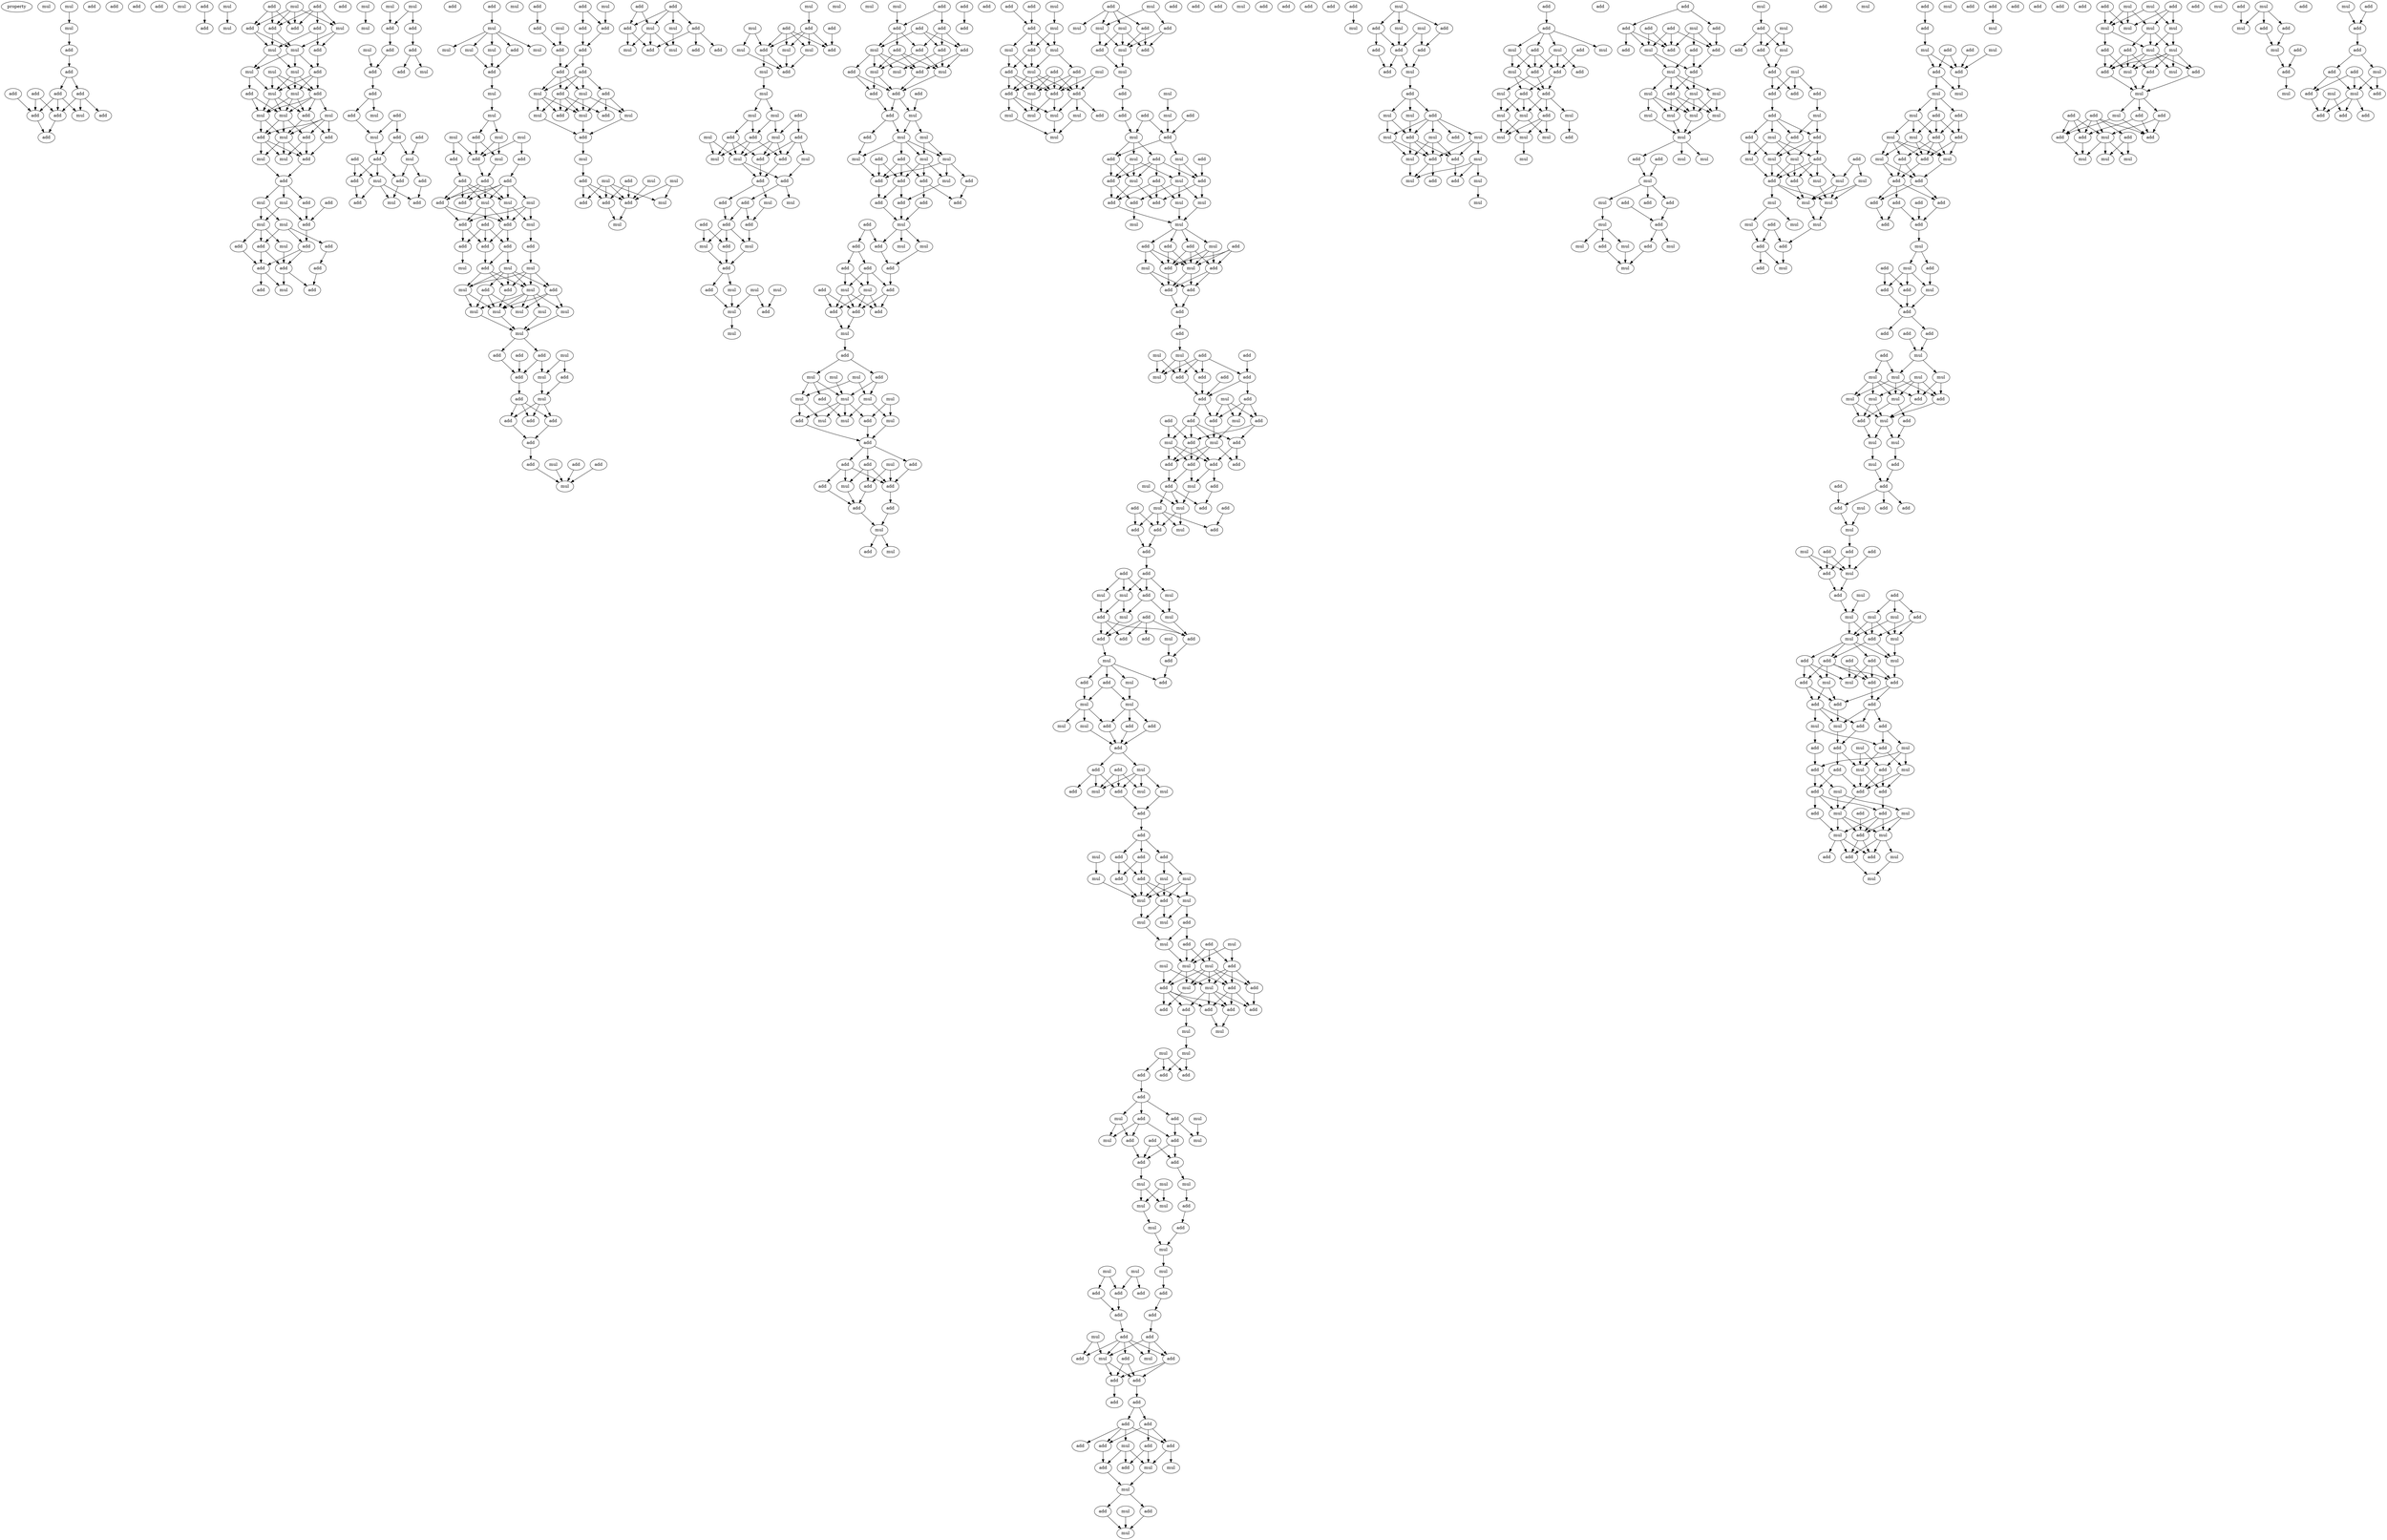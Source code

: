 digraph {
    node [fontcolor=black]
    property [mul=2,lf=1.6]
    0 [ label = mul ];
    1 [ label = mul ];
    2 [ label = add ];
    3 [ label = add ];
    4 [ label = mul ];
    5 [ label = add ];
    6 [ label = add ];
    7 [ label = add ];
    8 [ label = mul ];
    9 [ label = add ];
    10 [ label = add ];
    11 [ label = add ];
    12 [ label = add ];
    13 [ label = add ];
    14 [ label = add ];
    15 [ label = add ];
    16 [ label = mul ];
    17 [ label = add ];
    18 [ label = add ];
    19 [ label = add ];
    20 [ label = add ];
    21 [ label = mul ];
    22 [ label = mul ];
    23 [ label = add ];
    24 [ label = mul ];
    25 [ label = add ];
    26 [ label = add ];
    27 [ label = add ];
    28 [ label = mul ];
    29 [ label = add ];
    30 [ label = add ];
    31 [ label = mul ];
    32 [ label = add ];
    33 [ label = mul ];
    34 [ label = mul ];
    35 [ label = add ];
    36 [ label = mul ];
    37 [ label = mul ];
    38 [ label = add ];
    39 [ label = add ];
    40 [ label = mul ];
    41 [ label = mul ];
    42 [ label = add ];
    43 [ label = mul ];
    44 [ label = mul ];
    45 [ label = mul ];
    46 [ label = add ];
    47 [ label = mul ];
    48 [ label = add ];
    49 [ label = add ];
    50 [ label = add ];
    51 [ label = mul ];
    52 [ label = add ];
    53 [ label = mul ];
    54 [ label = add ];
    55 [ label = mul ];
    56 [ label = add ];
    57 [ label = mul ];
    58 [ label = add ];
    59 [ label = mul ];
    60 [ label = mul ];
    61 [ label = add ];
    62 [ label = add ];
    63 [ label = add ];
    64 [ label = add ];
    65 [ label = mul ];
    66 [ label = add ];
    67 [ label = add ];
    68 [ label = add ];
    69 [ label = add ];
    70 [ label = add ];
    71 [ label = add ];
    72 [ label = mul ];
    73 [ label = mul ];
    74 [ label = mul ];
    75 [ label = mul ];
    76 [ label = mul ];
    77 [ label = add ];
    78 [ label = add ];
    79 [ label = add ];
    80 [ label = add ];
    81 [ label = mul ];
    82 [ label = add ];
    83 [ label = mul ];
    84 [ label = add ];
    85 [ label = add ];
    86 [ label = add ];
    87 [ label = add ];
    88 [ label = mul ];
    89 [ label = add ];
    90 [ label = mul ];
    91 [ label = add ];
    92 [ label = add ];
    93 [ label = mul ];
    94 [ label = add ];
    95 [ label = add ];
    96 [ label = add ];
    97 [ label = add ];
    98 [ label = mul ];
    99 [ label = add ];
    100 [ label = add ];
    101 [ label = add ];
    102 [ label = add ];
    103 [ label = mul ];
    104 [ label = mul ];
    105 [ label = mul ];
    106 [ label = mul ];
    107 [ label = add ];
    108 [ label = mul ];
    109 [ label = mul ];
    110 [ label = add ];
    111 [ label = mul ];
    112 [ label = mul ];
    113 [ label = mul ];
    114 [ label = mul ];
    115 [ label = add ];
    116 [ label = mul ];
    117 [ label = mul ];
    118 [ label = add ];
    119 [ label = add ];
    120 [ label = add ];
    121 [ label = add ];
    122 [ label = add ];
    123 [ label = add ];
    124 [ label = add ];
    125 [ label = mul ];
    126 [ label = mul ];
    127 [ label = mul ];
    128 [ label = add ];
    129 [ label = mul ];
    130 [ label = add ];
    131 [ label = add ];
    132 [ label = add ];
    133 [ label = add ];
    134 [ label = add ];
    135 [ label = add ];
    136 [ label = add ];
    137 [ label = mul ];
    138 [ label = add ];
    139 [ label = mul ];
    140 [ label = mul ];
    141 [ label = mul ];
    142 [ label = add ];
    143 [ label = add ];
    144 [ label = add ];
    145 [ label = mul ];
    146 [ label = mul ];
    147 [ label = mul ];
    148 [ label = mul ];
    149 [ label = mul ];
    150 [ label = mul ];
    151 [ label = mul ];
    152 [ label = add ];
    153 [ label = add ];
    154 [ label = add ];
    155 [ label = mul ];
    156 [ label = mul ];
    157 [ label = add ];
    158 [ label = add ];
    159 [ label = add ];
    160 [ label = mul ];
    161 [ label = add ];
    162 [ label = add ];
    163 [ label = add ];
    164 [ label = add ];
    165 [ label = mul ];
    166 [ label = add ];
    167 [ label = add ];
    168 [ label = add ];
    169 [ label = mul ];
    170 [ label = mul ];
    171 [ label = add ];
    172 [ label = add ];
    173 [ label = mul ];
    174 [ label = add ];
    175 [ label = add ];
    176 [ label = add ];
    177 [ label = mul ];
    178 [ label = add ];
    179 [ label = add ];
    180 [ label = add ];
    181 [ label = add ];
    182 [ label = add ];
    183 [ label = mul ];
    184 [ label = add ];
    185 [ label = mul ];
    186 [ label = add ];
    187 [ label = mul ];
    188 [ label = mul ];
    189 [ label = mul ];
    190 [ label = add ];
    191 [ label = add ];
    192 [ label = mul ];
    193 [ label = add ];
    194 [ label = add ];
    195 [ label = mul ];
    196 [ label = mul ];
    197 [ label = mul ];
    198 [ label = add ];
    199 [ label = add ];
    200 [ label = add ];
    201 [ label = mul ];
    202 [ label = mul ];
    203 [ label = add ];
    204 [ label = add ];
    205 [ label = mul ];
    206 [ label = add ];
    207 [ label = mul ];
    208 [ label = add ];
    209 [ label = mul ];
    210 [ label = add ];
    211 [ label = add ];
    212 [ label = mul ];
    213 [ label = add ];
    214 [ label = mul ];
    215 [ label = add ];
    216 [ label = add ];
    217 [ label = mul ];
    218 [ label = add ];
    219 [ label = mul ];
    220 [ label = add ];
    221 [ label = add ];
    222 [ label = mul ];
    223 [ label = mul ];
    224 [ label = mul ];
    225 [ label = add ];
    226 [ label = mul ];
    227 [ label = mul ];
    228 [ label = mul ];
    229 [ label = mul ];
    230 [ label = add ];
    231 [ label = mul ];
    232 [ label = add ];
    233 [ label = add ];
    234 [ label = add ];
    235 [ label = mul ];
    236 [ label = add ];
    237 [ label = mul ];
    238 [ label = mul ];
    239 [ label = add ];
    240 [ label = mul ];
    241 [ label = add ];
    242 [ label = add ];
    243 [ label = mul ];
    244 [ label = add ];
    245 [ label = add ];
    246 [ label = mul ];
    247 [ label = add ];
    248 [ label = add ];
    249 [ label = add ];
    250 [ label = mul ];
    251 [ label = add ];
    252 [ label = mul ];
    253 [ label = add ];
    254 [ label = add ];
    255 [ label = mul ];
    256 [ label = mul ];
    257 [ label = mul ];
    258 [ label = mul ];
    259 [ label = add ];
    260 [ label = mul ];
    261 [ label = mul ];
    262 [ label = mul ];
    263 [ label = add ];
    264 [ label = add ];
    265 [ label = add ];
    266 [ label = add ];
    267 [ label = add ];
    268 [ label = add ];
    269 [ label = add ];
    270 [ label = add ];
    271 [ label = mul ];
    272 [ label = add ];
    273 [ label = mul ];
    274 [ label = mul ];
    275 [ label = mul ];
    276 [ label = add ];
    277 [ label = add ];
    278 [ label = add ];
    279 [ label = add ];
    280 [ label = add ];
    281 [ label = mul ];
    282 [ label = add ];
    283 [ label = mul ];
    284 [ label = mul ];
    285 [ label = mul ];
    286 [ label = add ];
    287 [ label = mul ];
    288 [ label = mul ];
    289 [ label = add ];
    290 [ label = mul ];
    291 [ label = add ];
    292 [ label = add ];
    293 [ label = add ];
    294 [ label = add ];
    295 [ label = add ];
    296 [ label = add ];
    297 [ label = add ];
    298 [ label = add ];
    299 [ label = mul ];
    300 [ label = add ];
    301 [ label = mul ];
    302 [ label = mul ];
    303 [ label = add ];
    304 [ label = add ];
    305 [ label = add ];
    306 [ label = add ];
    307 [ label = add ];
    308 [ label = mul ];
    309 [ label = mul ];
    310 [ label = add ];
    311 [ label = add ];
    312 [ label = add ];
    313 [ label = add ];
    314 [ label = add ];
    315 [ label = mul ];
    316 [ label = add ];
    317 [ label = mul ];
    318 [ label = add ];
    319 [ label = mul ];
    320 [ label = mul ];
    321 [ label = mul ];
    322 [ label = mul ];
    323 [ label = mul ];
    324 [ label = add ];
    325 [ label = mul ];
    326 [ label = add ];
    327 [ label = mul ];
    328 [ label = mul ];
    329 [ label = add ];
    330 [ label = mul ];
    331 [ label = add ];
    332 [ label = add ];
    333 [ label = add ];
    334 [ label = mul ];
    335 [ label = add ];
    336 [ label = add ];
    337 [ label = add ];
    338 [ label = add ];
    339 [ label = mul ];
    340 [ label = add ];
    341 [ label = add ];
    342 [ label = mul ];
    343 [ label = add ];
    344 [ label = add ];
    345 [ label = mul ];
    346 [ label = add ];
    347 [ label = add ];
    348 [ label = add ];
    349 [ label = add ];
    350 [ label = mul ];
    351 [ label = mul ];
    352 [ label = add ];
    353 [ label = mul ];
    354 [ label = add ];
    355 [ label = mul ];
    356 [ label = add ];
    357 [ label = add ];
    358 [ label = mul ];
    359 [ label = mul ];
    360 [ label = add ];
    361 [ label = add ];
    362 [ label = add ];
    363 [ label = add ];
    364 [ label = mul ];
    365 [ label = mul ];
    366 [ label = add ];
    367 [ label = mul ];
    368 [ label = mul ];
    369 [ label = mul ];
    370 [ label = mul ];
    371 [ label = mul ];
    372 [ label = add ];
    373 [ label = add ];
    374 [ label = mul ];
    375 [ label = mul ];
    376 [ label = add ];
    377 [ label = mul ];
    378 [ label = mul ];
    379 [ label = add ];
    380 [ label = add ];
    381 [ label = mul ];
    382 [ label = mul ];
    383 [ label = add ];
    384 [ label = mul ];
    385 [ label = add ];
    386 [ label = add ];
    387 [ label = add ];
    388 [ label = add ];
    389 [ label = mul ];
    390 [ label = mul ];
    391 [ label = add ];
    392 [ label = add ];
    393 [ label = mul ];
    394 [ label = add ];
    395 [ label = mul ];
    396 [ label = mul ];
    397 [ label = add ];
    398 [ label = add ];
    399 [ label = add ];
    400 [ label = mul ];
    401 [ label = add ];
    402 [ label = mul ];
    403 [ label = add ];
    404 [ label = add ];
    405 [ label = mul ];
    406 [ label = mul ];
    407 [ label = mul ];
    408 [ label = add ];
    409 [ label = add ];
    410 [ label = add ];
    411 [ label = add ];
    412 [ label = mul ];
    413 [ label = add ];
    414 [ label = mul ];
    415 [ label = add ];
    416 [ label = add ];
    417 [ label = add ];
    418 [ label = add ];
    419 [ label = add ];
    420 [ label = add ];
    421 [ label = mul ];
    422 [ label = mul ];
    423 [ label = add ];
    424 [ label = add ];
    425 [ label = add ];
    426 [ label = mul ];
    427 [ label = add ];
    428 [ label = add ];
    429 [ label = add ];
    430 [ label = add ];
    431 [ label = add ];
    432 [ label = mul ];
    433 [ label = add ];
    434 [ label = add ];
    435 [ label = add ];
    436 [ label = add ];
    437 [ label = mul ];
    438 [ label = add ];
    439 [ label = mul ];
    440 [ label = add ];
    441 [ label = add ];
    442 [ label = add ];
    443 [ label = mul ];
    444 [ label = add ];
    445 [ label = add ];
    446 [ label = add ];
    447 [ label = add ];
    448 [ label = mul ];
    449 [ label = add ];
    450 [ label = add ];
    451 [ label = mul ];
    452 [ label = add ];
    453 [ label = mul ];
    454 [ label = add ];
    455 [ label = mul ];
    456 [ label = add ];
    457 [ label = add ];
    458 [ label = add ];
    459 [ label = add ];
    460 [ label = mul ];
    461 [ label = add ];
    462 [ label = add ];
    463 [ label = add ];
    464 [ label = add ];
    465 [ label = mul ];
    466 [ label = mul ];
    467 [ label = mul ];
    468 [ label = mul ];
    469 [ label = add ];
    470 [ label = add ];
    471 [ label = mul ];
    472 [ label = mul ];
    473 [ label = add ];
    474 [ label = add ];
    475 [ label = mul ];
    476 [ label = add ];
    477 [ label = add ];
    478 [ label = mul ];
    479 [ label = add ];
    480 [ label = add ];
    481 [ label = add ];
    482 [ label = mul ];
    483 [ label = add ];
    484 [ label = mul ];
    485 [ label = mul ];
    486 [ label = mul ];
    487 [ label = add ];
    488 [ label = add ];
    489 [ label = add ];
    490 [ label = mul ];
    491 [ label = add ];
    492 [ label = mul ];
    493 [ label = add ];
    494 [ label = add ];
    495 [ label = add ];
    496 [ label = mul ];
    497 [ label = add ];
    498 [ label = mul ];
    499 [ label = mul ];
    500 [ label = add ];
    501 [ label = add ];
    502 [ label = add ];
    503 [ label = mul ];
    504 [ label = add ];
    505 [ label = add ];
    506 [ label = add ];
    507 [ label = mul ];
    508 [ label = mul ];
    509 [ label = add ];
    510 [ label = mul ];
    511 [ label = mul ];
    512 [ label = mul ];
    513 [ label = add ];
    514 [ label = mul ];
    515 [ label = mul ];
    516 [ label = add ];
    517 [ label = mul ];
    518 [ label = add ];
    519 [ label = mul ];
    520 [ label = add ];
    521 [ label = mul ];
    522 [ label = add ];
    523 [ label = mul ];
    524 [ label = mul ];
    525 [ label = mul ];
    526 [ label = mul ];
    527 [ label = add ];
    528 [ label = add ];
    529 [ label = add ];
    530 [ label = add ];
    531 [ label = add ];
    532 [ label = add ];
    533 [ label = add ];
    534 [ label = add ];
    535 [ label = mul ];
    536 [ label = mul ];
    537 [ label = mul ];
    538 [ label = mul ];
    539 [ label = add ];
    540 [ label = add ];
    541 [ label = add ];
    542 [ label = add ];
    543 [ label = add ];
    544 [ label = mul ];
    545 [ label = add ];
    546 [ label = mul ];
    547 [ label = add ];
    548 [ label = add ];
    549 [ label = mul ];
    550 [ label = mul ];
    551 [ label = add ];
    552 [ label = add ];
    553 [ label = add ];
    554 [ label = mul ];
    555 [ label = mul ];
    556 [ label = mul ];
    557 [ label = mul ];
    558 [ label = mul ];
    559 [ label = add ];
    560 [ label = mul ];
    561 [ label = add ];
    562 [ label = mul ];
    563 [ label = mul ];
    564 [ label = mul ];
    565 [ label = mul ];
    566 [ label = add ];
    567 [ label = add ];
    568 [ label = add ];
    569 [ label = add ];
    570 [ label = add ];
    571 [ label = add ];
    572 [ label = add ];
    573 [ label = add ];
    574 [ label = mul ];
    575 [ label = add ];
    576 [ label = add ];
    577 [ label = add ];
    578 [ label = mul ];
    579 [ label = mul ];
    580 [ label = add ];
    581 [ label = add ];
    582 [ label = add ];
    583 [ label = add ];
    584 [ label = add ];
    585 [ label = add ];
    586 [ label = add ];
    587 [ label = add ];
    588 [ label = add ];
    589 [ label = mul ];
    590 [ label = add ];
    591 [ label = add ];
    592 [ label = add ];
    593 [ label = mul ];
    594 [ label = mul ];
    595 [ label = mul ];
    596 [ label = add ];
    597 [ label = add ];
    598 [ label = mul ];
    599 [ label = add ];
    600 [ label = add ];
    601 [ label = mul ];
    602 [ label = add ];
    603 [ label = add ];
    604 [ label = add ];
    605 [ label = mul ];
    606 [ label = mul ];
    607 [ label = mul ];
    608 [ label = add ];
    609 [ label = add ];
    610 [ label = mul ];
    611 [ label = add ];
    612 [ label = add ];
    613 [ label = add ];
    614 [ label = mul ];
    615 [ label = add ];
    616 [ label = add ];
    617 [ label = mul ];
    618 [ label = add ];
    619 [ label = mul ];
    620 [ label = mul ];
    621 [ label = add ];
    622 [ label = add ];
    623 [ label = mul ];
    624 [ label = mul ];
    625 [ label = mul ];
    626 [ label = add ];
    627 [ label = mul ];
    628 [ label = add ];
    629 [ label = add ];
    630 [ label = mul ];
    631 [ label = add ];
    632 [ label = mul ];
    633 [ label = add ];
    634 [ label = mul ];
    635 [ label = add ];
    636 [ label = add ];
    637 [ label = add ];
    638 [ label = mul ];
    639 [ label = mul ];
    640 [ label = mul ];
    641 [ label = mul ];
    642 [ label = add ];
    643 [ label = add ];
    644 [ label = add ];
    645 [ label = add ];
    646 [ label = add ];
    647 [ label = mul ];
    648 [ label = add ];
    649 [ label = add ];
    650 [ label = mul ];
    651 [ label = mul ];
    652 [ label = mul ];
    653 [ label = mul ];
    654 [ label = add ];
    655 [ label = mul ];
    656 [ label = mul ];
    657 [ label = mul ];
    658 [ label = add ];
    659 [ label = add ];
    660 [ label = mul ];
    661 [ label = add ];
    662 [ label = add ];
    663 [ label = add ];
    664 [ label = mul ];
    665 [ label = add ];
    666 [ label = add ];
    667 [ label = add ];
    668 [ label = add ];
    669 [ label = add ];
    670 [ label = mul ];
    671 [ label = mul ];
    672 [ label = add ];
    673 [ label = mul ];
    674 [ label = mul ];
    675 [ label = mul ];
    676 [ label = mul ];
    677 [ label = mul ];
    678 [ label = mul ];
    679 [ label = mul ];
    680 [ label = add ];
    681 [ label = mul ];
    682 [ label = add ];
    683 [ label = mul ];
    684 [ label = mul ];
    685 [ label = add ];
    686 [ label = add ];
    687 [ label = mul ];
    688 [ label = add ];
    689 [ label = add ];
    690 [ label = mul ];
    691 [ label = mul ];
    692 [ label = mul ];
    693 [ label = mul ];
    694 [ label = add ];
    695 [ label = add ];
    696 [ label = mul ];
    697 [ label = mul ];
    698 [ label = add ];
    699 [ label = mul ];
    700 [ label = add ];
    701 [ label = mul ];
    702 [ label = add ];
    703 [ label = mul ];
    704 [ label = add ];
    705 [ label = add ];
    706 [ label = mul ];
    707 [ label = add ];
    708 [ label = add ];
    709 [ label = add ];
    710 [ label = add ];
    711 [ label = mul ];
    712 [ label = add ];
    713 [ label = mul ];
    714 [ label = add ];
    715 [ label = add ];
    716 [ label = add ];
    717 [ label = mul ];
    718 [ label = mul ];
    719 [ label = mul ];
    720 [ label = add ];
    721 [ label = mul ];
    722 [ label = mul ];
    723 [ label = mul ];
    724 [ label = add ];
    725 [ label = add ];
    726 [ label = mul ];
    727 [ label = mul ];
    728 [ label = mul ];
    729 [ label = add ];
    730 [ label = mul ];
    731 [ label = mul ];
    732 [ label = mul ];
    733 [ label = add ];
    734 [ label = add ];
    735 [ label = mul ];
    736 [ label = add ];
    737 [ label = add ];
    738 [ label = add ];
    739 [ label = add ];
    740 [ label = add ];
    741 [ label = mul ];
    742 [ label = mul ];
    743 [ label = mul ];
    744 [ label = add ];
    745 [ label = add ];
    746 [ label = mul ];
    747 [ label = mul ];
    748 [ label = mul ];
    749 [ label = add ];
    750 [ label = add ];
    751 [ label = add ];
    752 [ label = mul ];
    753 [ label = add ];
    754 [ label = mul ];
    755 [ label = mul ];
    756 [ label = add ];
    757 [ label = mul ];
    758 [ label = add ];
    759 [ label = add ];
    760 [ label = add ];
    761 [ label = add ];
    762 [ label = add ];
    763 [ label = add ];
    764 [ label = add ];
    765 [ label = add ];
    766 [ label = add ];
    767 [ label = add ];
    768 [ label = mul ];
    769 [ label = mul ];
    770 [ label = add ];
    771 [ label = add ];
    772 [ label = add ];
    773 [ label = mul ];
    774 [ label = add ];
    775 [ label = add ];
    776 [ label = mul ];
    777 [ label = add ];
    778 [ label = add ];
    779 [ label = add ];
    780 [ label = add ];
    781 [ label = add ];
    782 [ label = add ];
    783 [ label = mul ];
    784 [ label = mul ];
    785 [ label = mul ];
    786 [ label = mul ];
    787 [ label = mul ];
    788 [ label = add ];
    789 [ label = mul ];
    790 [ label = mul ];
    791 [ label = mul ];
    792 [ label = add ];
    793 [ label = add ];
    794 [ label = mul ];
    795 [ label = add ];
    796 [ label = mul ];
    797 [ label = mul ];
    798 [ label = add ];
    799 [ label = add ];
    800 [ label = mul ];
    801 [ label = add ];
    802 [ label = add ];
    803 [ label = add ];
    804 [ label = add ];
    805 [ label = mul ];
    806 [ label = add ];
    807 [ label = add ];
    808 [ label = mul ];
    809 [ label = add ];
    810 [ label = add ];
    811 [ label = add ];
    812 [ label = mul ];
    813 [ label = add ];
    814 [ label = add ];
    815 [ label = mul ];
    816 [ label = add ];
    817 [ label = add ];
    818 [ label = mul ];
    819 [ label = mul ];
    820 [ label = mul ];
    821 [ label = add ];
    822 [ label = mul ];
    823 [ label = mul ];
    824 [ label = mul ];
    825 [ label = add ];
    826 [ label = mul ];
    827 [ label = add ];
    828 [ label = add ];
    829 [ label = add ];
    830 [ label = add ];
    831 [ label = add ];
    832 [ label = add ];
    833 [ label = mul ];
    834 [ label = add ];
    835 [ label = mul ];
    836 [ label = add ];
    837 [ label = add ];
    838 [ label = add ];
    839 [ label = add ];
    840 [ label = mul ];
    841 [ label = mul ];
    842 [ label = add ];
    843 [ label = mul ];
    844 [ label = add ];
    845 [ label = add ];
    846 [ label = add ];
    847 [ label = mul ];
    848 [ label = mul ];
    849 [ label = add ];
    850 [ label = add ];
    851 [ label = add ];
    852 [ label = mul ];
    853 [ label = add ];
    854 [ label = add ];
    855 [ label = add ];
    856 [ label = mul ];
    857 [ label = add ];
    858 [ label = mul ];
    859 [ label = add ];
    860 [ label = mul ];
    861 [ label = add ];
    862 [ label = mul ];
    863 [ label = mul ];
    864 [ label = add ];
    865 [ label = mul ];
    866 [ label = add ];
    867 [ label = add ];
    868 [ label = add ];
    869 [ label = mul ];
    870 [ label = mul ];
    871 [ label = add ];
    872 [ label = add ];
    873 [ label = add ];
    874 [ label = mul ];
    875 [ label = mul ];
    876 [ label = mul ];
    877 [ label = mul ];
    878 [ label = mul ];
    879 [ label = mul ];
    880 [ label = mul ];
    881 [ label = add ];
    882 [ label = add ];
    883 [ label = mul ];
    884 [ label = add ];
    885 [ label = add ];
    886 [ label = mul ];
    887 [ label = add ];
    888 [ label = mul ];
    889 [ label = add ];
    890 [ label = mul ];
    891 [ label = add ];
    892 [ label = add ];
    893 [ label = add ];
    894 [ label = add ];
    895 [ label = mul ];
    896 [ label = add ];
    897 [ label = add ];
    898 [ label = add ];
    899 [ label = mul ];
    900 [ label = mul ];
    901 [ label = mul ];
    902 [ label = mul ];
    903 [ label = add ];
    904 [ label = mul ];
    905 [ label = add ];
    906 [ label = add ];
    907 [ label = mul ];
    908 [ label = mul ];
    909 [ label = add ];
    910 [ label = add ];
    911 [ label = add ];
    912 [ label = mul ];
    913 [ label = mul ];
    914 [ label = add ];
    915 [ label = add ];
    916 [ label = add ];
    917 [ label = mul ];
    918 [ label = add ];
    919 [ label = add ];
    920 [ label = add ];
    921 [ label = mul ];
    922 [ label = mul ];
    923 [ label = add ];
    924 [ label = add ];
    925 [ label = add ];
    926 [ label = add ];
    1 -> 4 [ name = 0 ];
    4 -> 7 [ name = 1 ];
    7 -> 9 [ name = 2 ];
    9 -> 10 [ name = 3 ];
    9 -> 11 [ name = 4 ];
    10 -> 14 [ name = 5 ];
    10 -> 15 [ name = 6 ];
    10 -> 16 [ name = 7 ];
    11 -> 14 [ name = 8 ];
    11 -> 16 [ name = 9 ];
    11 -> 17 [ name = 10 ];
    12 -> 14 [ name = 11 ];
    12 -> 15 [ name = 12 ];
    13 -> 15 [ name = 13 ];
    14 -> 18 [ name = 14 ];
    15 -> 18 [ name = 15 ];
    19 -> 20 [ name = 16 ];
    21 -> 22 [ name = 17 ];
    23 -> 26 [ name = 18 ];
    23 -> 29 [ name = 19 ];
    23 -> 30 [ name = 20 ];
    24 -> 26 [ name = 21 ];
    24 -> 28 [ name = 22 ];
    24 -> 29 [ name = 23 ];
    24 -> 30 [ name = 24 ];
    25 -> 26 [ name = 25 ];
    25 -> 27 [ name = 26 ];
    25 -> 28 [ name = 27 ];
    25 -> 29 [ name = 28 ];
    27 -> 31 [ name = 29 ];
    27 -> 32 [ name = 30 ];
    28 -> 32 [ name = 31 ];
    28 -> 33 [ name = 32 ];
    29 -> 31 [ name = 33 ];
    29 -> 33 [ name = 34 ];
    30 -> 31 [ name = 35 ];
    30 -> 33 [ name = 36 ];
    31 -> 34 [ name = 37 ];
    31 -> 37 [ name = 38 ];
    32 -> 35 [ name = 39 ];
    33 -> 34 [ name = 40 ];
    33 -> 35 [ name = 41 ];
    33 -> 37 [ name = 42 ];
    34 -> 38 [ name = 43 ];
    34 -> 41 [ name = 44 ];
    35 -> 39 [ name = 45 ];
    35 -> 40 [ name = 46 ];
    35 -> 41 [ name = 47 ];
    36 -> 39 [ name = 48 ];
    36 -> 40 [ name = 49 ];
    36 -> 41 [ name = 50 ];
    37 -> 39 [ name = 51 ];
    37 -> 40 [ name = 52 ];
    37 -> 41 [ name = 53 ];
    38 -> 43 [ name = 54 ];
    38 -> 45 [ name = 55 ];
    39 -> 42 [ name = 56 ];
    39 -> 43 [ name = 57 ];
    39 -> 44 [ name = 58 ];
    39 -> 45 [ name = 59 ];
    40 -> 42 [ name = 60 ];
    40 -> 43 [ name = 61 ];
    40 -> 45 [ name = 62 ];
    41 -> 42 [ name = 63 ];
    41 -> 43 [ name = 64 ];
    41 -> 45 [ name = 65 ];
    42 -> 47 [ name = 66 ];
    42 -> 48 [ name = 67 ];
    43 -> 46 [ name = 68 ];
    43 -> 47 [ name = 69 ];
    43 -> 49 [ name = 70 ];
    44 -> 46 [ name = 71 ];
    44 -> 47 [ name = 72 ];
    44 -> 48 [ name = 73 ];
    44 -> 49 [ name = 74 ];
    45 -> 46 [ name = 75 ];
    45 -> 47 [ name = 76 ];
    46 -> 51 [ name = 77 ];
    46 -> 52 [ name = 78 ];
    46 -> 53 [ name = 79 ];
    47 -> 51 [ name = 80 ];
    47 -> 52 [ name = 81 ];
    47 -> 53 [ name = 82 ];
    48 -> 52 [ name = 83 ];
    49 -> 51 [ name = 84 ];
    49 -> 52 [ name = 85 ];
    52 -> 54 [ name = 86 ];
    53 -> 54 [ name = 87 ];
    54 -> 55 [ name = 88 ];
    54 -> 56 [ name = 89 ];
    54 -> 57 [ name = 90 ];
    55 -> 60 [ name = 91 ];
    55 -> 61 [ name = 92 ];
    56 -> 61 [ name = 93 ];
    57 -> 59 [ name = 94 ];
    57 -> 60 [ name = 95 ];
    58 -> 61 [ name = 96 ];
    59 -> 62 [ name = 97 ];
    59 -> 63 [ name = 98 ];
    59 -> 66 [ name = 99 ];
    60 -> 62 [ name = 100 ];
    60 -> 64 [ name = 101 ];
    60 -> 65 [ name = 102 ];
    61 -> 63 [ name = 103 ];
    62 -> 67 [ name = 104 ];
    62 -> 69 [ name = 105 ];
    63 -> 67 [ name = 106 ];
    63 -> 69 [ name = 107 ];
    64 -> 67 [ name = 108 ];
    65 -> 69 [ name = 109 ];
    66 -> 68 [ name = 110 ];
    67 -> 70 [ name = 111 ];
    67 -> 72 [ name = 112 ];
    68 -> 71 [ name = 113 ];
    69 -> 71 [ name = 114 ];
    69 -> 72 [ name = 115 ];
    73 -> 76 [ name = 116 ];
    74 -> 78 [ name = 117 ];
    75 -> 78 [ name = 118 ];
    75 -> 79 [ name = 119 ];
    78 -> 80 [ name = 120 ];
    79 -> 82 [ name = 121 ];
    80 -> 84 [ name = 122 ];
    81 -> 84 [ name = 123 ];
    82 -> 83 [ name = 124 ];
    82 -> 85 [ name = 125 ];
    84 -> 86 [ name = 126 ];
    86 -> 88 [ name = 127 ];
    86 -> 89 [ name = 128 ];
    87 -> 90 [ name = 129 ];
    87 -> 91 [ name = 130 ];
    89 -> 90 [ name = 131 ];
    90 -> 94 [ name = 132 ];
    91 -> 93 [ name = 133 ];
    91 -> 94 [ name = 134 ];
    92 -> 93 [ name = 135 ];
    93 -> 97 [ name = 136 ];
    93 -> 99 [ name = 137 ];
    94 -> 96 [ name = 138 ];
    94 -> 98 [ name = 139 ];
    94 -> 99 [ name = 140 ];
    95 -> 96 [ name = 141 ];
    95 -> 98 [ name = 142 ];
    96 -> 102 [ name = 143 ];
    97 -> 101 [ name = 144 ];
    98 -> 101 [ name = 145 ];
    98 -> 102 [ name = 146 ];
    98 -> 103 [ name = 147 ];
    99 -> 103 [ name = 148 ];
    100 -> 104 [ name = 149 ];
    104 -> 105 [ name = 150 ];
    104 -> 106 [ name = 151 ];
    104 -> 107 [ name = 152 ];
    104 -> 108 [ name = 153 ];
    104 -> 109 [ name = 154 ];
    106 -> 110 [ name = 155 ];
    107 -> 110 [ name = 156 ];
    108 -> 110 [ name = 157 ];
    110 -> 111 [ name = 158 ];
    111 -> 112 [ name = 159 ];
    112 -> 114 [ name = 160 ];
    112 -> 115 [ name = 161 ];
    113 -> 118 [ name = 162 ];
    113 -> 119 [ name = 163 ];
    114 -> 117 [ name = 164 ];
    114 -> 119 [ name = 165 ];
    115 -> 117 [ name = 166 ];
    115 -> 119 [ name = 167 ];
    116 -> 119 [ name = 168 ];
    116 -> 120 [ name = 169 ];
    117 -> 122 [ name = 170 ];
    118 -> 121 [ name = 171 ];
    119 -> 122 [ name = 172 ];
    120 -> 123 [ name = 173 ];
    121 -> 124 [ name = 174 ];
    121 -> 125 [ name = 175 ];
    121 -> 126 [ name = 176 ];
    121 -> 127 [ name = 177 ];
    121 -> 128 [ name = 178 ];
    122 -> 124 [ name = 179 ];
    122 -> 126 [ name = 180 ];
    122 -> 127 [ name = 181 ];
    122 -> 128 [ name = 182 ];
    123 -> 124 [ name = 183 ];
    123 -> 126 [ name = 184 ];
    123 -> 127 [ name = 185 ];
    123 -> 128 [ name = 186 ];
    124 -> 131 [ name = 187 ];
    124 -> 132 [ name = 188 ];
    125 -> 129 [ name = 189 ];
    125 -> 131 [ name = 190 ];
    125 -> 132 [ name = 191 ];
    126 -> 130 [ name = 192 ];
    126 -> 131 [ name = 193 ];
    126 -> 132 [ name = 194 ];
    127 -> 129 [ name = 195 ];
    127 -> 132 [ name = 196 ];
    129 -> 135 [ name = 197 ];
    130 -> 133 [ name = 198 ];
    130 -> 134 [ name = 199 ];
    130 -> 136 [ name = 200 ];
    131 -> 133 [ name = 201 ];
    131 -> 136 [ name = 202 ];
    132 -> 134 [ name = 203 ];
    132 -> 136 [ name = 204 ];
    133 -> 137 [ name = 205 ];
    134 -> 138 [ name = 206 ];
    134 -> 139 [ name = 207 ];
    135 -> 140 [ name = 208 ];
    136 -> 138 [ name = 209 ];
    138 -> 141 [ name = 210 ];
    138 -> 143 [ name = 211 ];
    138 -> 145 [ name = 212 ];
    139 -> 141 [ name = 213 ];
    139 -> 142 [ name = 214 ];
    139 -> 143 [ name = 215 ];
    139 -> 144 [ name = 216 ];
    139 -> 145 [ name = 217 ];
    140 -> 141 [ name = 218 ];
    140 -> 142 [ name = 219 ];
    140 -> 143 [ name = 220 ];
    140 -> 145 [ name = 221 ];
    141 -> 146 [ name = 222 ];
    141 -> 147 [ name = 223 ];
    142 -> 147 [ name = 224 ];
    142 -> 148 [ name = 225 ];
    142 -> 149 [ name = 226 ];
    143 -> 147 [ name = 227 ];
    144 -> 146 [ name = 228 ];
    144 -> 147 [ name = 229 ];
    144 -> 149 [ name = 230 ];
    145 -> 146 [ name = 231 ];
    145 -> 147 [ name = 232 ];
    145 -> 148 [ name = 233 ];
    145 -> 149 [ name = 234 ];
    145 -> 150 [ name = 235 ];
    146 -> 151 [ name = 236 ];
    147 -> 151 [ name = 237 ];
    148 -> 151 [ name = 238 ];
    150 -> 151 [ name = 239 ];
    151 -> 152 [ name = 240 ];
    151 -> 154 [ name = 241 ];
    152 -> 158 [ name = 242 ];
    153 -> 158 [ name = 243 ];
    154 -> 156 [ name = 244 ];
    154 -> 158 [ name = 245 ];
    155 -> 156 [ name = 246 ];
    155 -> 157 [ name = 247 ];
    156 -> 160 [ name = 248 ];
    157 -> 160 [ name = 249 ];
    158 -> 159 [ name = 250 ];
    159 -> 161 [ name = 251 ];
    159 -> 162 [ name = 252 ];
    159 -> 163 [ name = 253 ];
    160 -> 161 [ name = 254 ];
    160 -> 162 [ name = 255 ];
    160 -> 163 [ name = 256 ];
    162 -> 164 [ name = 257 ];
    163 -> 164 [ name = 258 ];
    164 -> 166 [ name = 259 ];
    165 -> 170 [ name = 260 ];
    166 -> 170 [ name = 261 ];
    167 -> 170 [ name = 262 ];
    168 -> 170 [ name = 263 ];
    171 -> 175 [ name = 264 ];
    171 -> 176 [ name = 265 ];
    172 -> 174 [ name = 266 ];
    173 -> 176 [ name = 267 ];
    174 -> 178 [ name = 268 ];
    175 -> 179 [ name = 269 ];
    176 -> 179 [ name = 270 ];
    177 -> 178 [ name = 271 ];
    178 -> 180 [ name = 272 ];
    179 -> 180 [ name = 273 ];
    179 -> 181 [ name = 274 ];
    180 -> 183 [ name = 275 ];
    180 -> 184 [ name = 276 ];
    180 -> 185 [ name = 277 ];
    181 -> 182 [ name = 278 ];
    181 -> 183 [ name = 279 ];
    181 -> 184 [ name = 280 ];
    181 -> 185 [ name = 281 ];
    182 -> 188 [ name = 282 ];
    182 -> 189 [ name = 283 ];
    182 -> 190 [ name = 284 ];
    183 -> 186 [ name = 285 ];
    183 -> 187 [ name = 286 ];
    183 -> 188 [ name = 287 ];
    184 -> 186 [ name = 288 ];
    184 -> 187 [ name = 289 ];
    184 -> 188 [ name = 290 ];
    184 -> 190 [ name = 291 ];
    185 -> 186 [ name = 292 ];
    185 -> 188 [ name = 293 ];
    185 -> 189 [ name = 294 ];
    187 -> 191 [ name = 295 ];
    188 -> 191 [ name = 296 ];
    189 -> 191 [ name = 297 ];
    191 -> 192 [ name = 298 ];
    192 -> 194 [ name = 299 ];
    193 -> 199 [ name = 300 ];
    193 -> 200 [ name = 301 ];
    194 -> 198 [ name = 302 ];
    194 -> 199 [ name = 303 ];
    194 -> 200 [ name = 304 ];
    195 -> 200 [ name = 305 ];
    196 -> 200 [ name = 306 ];
    196 -> 201 [ name = 307 ];
    197 -> 198 [ name = 308 ];
    197 -> 199 [ name = 309 ];
    197 -> 200 [ name = 310 ];
    197 -> 201 [ name = 311 ];
    199 -> 202 [ name = 312 ];
    200 -> 202 [ name = 313 ];
    203 -> 205 [ name = 314 ];
    203 -> 206 [ name = 315 ];
    203 -> 207 [ name = 316 ];
    203 -> 208 [ name = 317 ];
    204 -> 205 [ name = 318 ];
    204 -> 208 [ name = 319 ];
    205 -> 209 [ name = 320 ];
    205 -> 212 [ name = 321 ];
    205 -> 213 [ name = 322 ];
    206 -> 210 [ name = 323 ];
    206 -> 211 [ name = 324 ];
    206 -> 213 [ name = 325 ];
    207 -> 209 [ name = 326 ];
    208 -> 212 [ name = 327 ];
    208 -> 213 [ name = 328 ];
    214 -> 215 [ name = 329 ];
    215 -> 220 [ name = 330 ];
    215 -> 221 [ name = 331 ];
    215 -> 222 [ name = 332 ];
    215 -> 223 [ name = 333 ];
    216 -> 221 [ name = 334 ];
    217 -> 219 [ name = 335 ];
    217 -> 220 [ name = 336 ];
    218 -> 220 [ name = 337 ];
    218 -> 221 [ name = 338 ];
    218 -> 222 [ name = 339 ];
    218 -> 223 [ name = 340 ];
    219 -> 225 [ name = 341 ];
    220 -> 224 [ name = 342 ];
    220 -> 225 [ name = 343 ];
    222 -> 225 [ name = 344 ];
    223 -> 225 [ name = 345 ];
    224 -> 226 [ name = 346 ];
    226 -> 227 [ name = 347 ];
    226 -> 229 [ name = 348 ];
    227 -> 232 [ name = 349 ];
    227 -> 234 [ name = 350 ];
    229 -> 234 [ name = 351 ];
    229 -> 235 [ name = 352 ];
    230 -> 233 [ name = 353 ];
    230 -> 235 [ name = 354 ];
    231 -> 237 [ name = 355 ];
    231 -> 240 [ name = 356 ];
    232 -> 237 [ name = 357 ];
    232 -> 239 [ name = 358 ];
    232 -> 240 [ name = 359 ];
    233 -> 236 [ name = 360 ];
    233 -> 238 [ name = 361 ];
    233 -> 239 [ name = 362 ];
    234 -> 236 [ name = 363 ];
    234 -> 237 [ name = 364 ];
    234 -> 240 [ name = 365 ];
    235 -> 236 [ name = 366 ];
    235 -> 239 [ name = 367 ];
    235 -> 240 [ name = 368 ];
    236 -> 242 [ name = 369 ];
    238 -> 241 [ name = 370 ];
    239 -> 242 [ name = 371 ];
    240 -> 241 [ name = 372 ];
    240 -> 242 [ name = 373 ];
    241 -> 245 [ name = 374 ];
    241 -> 246 [ name = 375 ];
    242 -> 243 [ name = 376 ];
    242 -> 244 [ name = 377 ];
    243 -> 248 [ name = 378 ];
    244 -> 249 [ name = 379 ];
    245 -> 248 [ name = 380 ];
    245 -> 249 [ name = 381 ];
    247 -> 250 [ name = 382 ];
    247 -> 251 [ name = 383 ];
    248 -> 252 [ name = 384 ];
    249 -> 250 [ name = 385 ];
    249 -> 251 [ name = 386 ];
    249 -> 252 [ name = 387 ];
    250 -> 253 [ name = 388 ];
    251 -> 253 [ name = 389 ];
    252 -> 253 [ name = 390 ];
    253 -> 254 [ name = 391 ];
    253 -> 257 [ name = 392 ];
    254 -> 260 [ name = 393 ];
    256 -> 259 [ name = 394 ];
    257 -> 260 [ name = 395 ];
    258 -> 259 [ name = 396 ];
    258 -> 260 [ name = 397 ];
    260 -> 261 [ name = 398 ];
    262 -> 265 [ name = 399 ];
    263 -> 265 [ name = 400 ];
    263 -> 266 [ name = 401 ];
    264 -> 267 [ name = 402 ];
    264 -> 270 [ name = 403 ];
    264 -> 271 [ name = 404 ];
    265 -> 268 [ name = 405 ];
    265 -> 269 [ name = 406 ];
    265 -> 271 [ name = 407 ];
    266 -> 267 [ name = 408 ];
    266 -> 268 [ name = 409 ];
    266 -> 270 [ name = 410 ];
    267 -> 272 [ name = 411 ];
    267 -> 274 [ name = 412 ];
    268 -> 273 [ name = 413 ];
    268 -> 274 [ name = 414 ];
    269 -> 272 [ name = 415 ];
    269 -> 273 [ name = 416 ];
    269 -> 274 [ name = 417 ];
    270 -> 274 [ name = 418 ];
    270 -> 275 [ name = 419 ];
    271 -> 272 [ name = 420 ];
    271 -> 273 [ name = 421 ];
    271 -> 275 [ name = 422 ];
    271 -> 276 [ name = 423 ];
    272 -> 279 [ name = 424 ];
    273 -> 278 [ name = 425 ];
    273 -> 279 [ name = 426 ];
    274 -> 279 [ name = 427 ];
    276 -> 278 [ name = 428 ];
    276 -> 279 [ name = 429 ];
    277 -> 281 [ name = 430 ];
    278 -> 280 [ name = 431 ];
    279 -> 280 [ name = 432 ];
    279 -> 281 [ name = 433 ];
    280 -> 282 [ name = 434 ];
    280 -> 284 [ name = 435 ];
    281 -> 283 [ name = 436 ];
    281 -> 284 [ name = 437 ];
    282 -> 285 [ name = 438 ];
    283 -> 287 [ name = 439 ];
    283 -> 288 [ name = 440 ];
    284 -> 285 [ name = 441 ];
    284 -> 287 [ name = 442 ];
    284 -> 288 [ name = 443 ];
    284 -> 289 [ name = 444 ];
    285 -> 294 [ name = 445 ];
    286 -> 291 [ name = 446 ];
    286 -> 294 [ name = 447 ];
    287 -> 290 [ name = 448 ];
    287 -> 291 [ name = 449 ];
    287 -> 292 [ name = 450 ];
    288 -> 290 [ name = 451 ];
    288 -> 293 [ name = 452 ];
    288 -> 294 [ name = 453 ];
    289 -> 291 [ name = 454 ];
    289 -> 292 [ name = 455 ];
    289 -> 294 [ name = 456 ];
    290 -> 295 [ name = 457 ];
    291 -> 295 [ name = 458 ];
    291 -> 297 [ name = 459 ];
    292 -> 296 [ name = 460 ];
    292 -> 298 [ name = 461 ];
    293 -> 296 [ name = 462 ];
    294 -> 297 [ name = 463 ];
    295 -> 299 [ name = 464 ];
    297 -> 299 [ name = 465 ];
    298 -> 299 [ name = 466 ];
    299 -> 301 [ name = 467 ];
    299 -> 302 [ name = 468 ];
    299 -> 304 [ name = 469 ];
    300 -> 303 [ name = 470 ];
    300 -> 304 [ name = 471 ];
    302 -> 306 [ name = 472 ];
    303 -> 305 [ name = 473 ];
    303 -> 307 [ name = 474 ];
    304 -> 306 [ name = 475 ];
    305 -> 308 [ name = 476 ];
    305 -> 309 [ name = 477 ];
    305 -> 310 [ name = 478 ];
    306 -> 310 [ name = 479 ];
    307 -> 308 [ name = 480 ];
    307 -> 309 [ name = 481 ];
    308 -> 312 [ name = 482 ];
    308 -> 313 [ name = 483 ];
    308 -> 314 [ name = 484 ];
    309 -> 312 [ name = 485 ];
    309 -> 313 [ name = 486 ];
    309 -> 314 [ name = 487 ];
    310 -> 313 [ name = 488 ];
    310 -> 314 [ name = 489 ];
    311 -> 312 [ name = 490 ];
    311 -> 313 [ name = 491 ];
    312 -> 315 [ name = 492 ];
    313 -> 315 [ name = 493 ];
    315 -> 316 [ name = 494 ];
    316 -> 318 [ name = 495 ];
    316 -> 319 [ name = 496 ];
    317 -> 323 [ name = 497 ];
    317 -> 325 [ name = 498 ];
    318 -> 322 [ name = 499 ];
    318 -> 323 [ name = 500 ];
    319 -> 322 [ name = 501 ];
    319 -> 324 [ name = 502 ];
    319 -> 325 [ name = 503 ];
    320 -> 322 [ name = 504 ];
    321 -> 328 [ name = 505 ];
    321 -> 329 [ name = 506 ];
    322 -> 326 [ name = 507 ];
    322 -> 327 [ name = 508 ];
    322 -> 329 [ name = 509 ];
    322 -> 330 [ name = 510 ];
    323 -> 328 [ name = 511 ];
    323 -> 330 [ name = 512 ];
    324 -> 330 [ name = 513 ];
    325 -> 326 [ name = 514 ];
    325 -> 327 [ name = 515 ];
    326 -> 331 [ name = 516 ];
    328 -> 331 [ name = 517 ];
    329 -> 331 [ name = 518 ];
    331 -> 332 [ name = 519 ];
    331 -> 333 [ name = 520 ];
    331 -> 335 [ name = 521 ];
    332 -> 336 [ name = 522 ];
    332 -> 337 [ name = 523 ];
    332 -> 339 [ name = 524 ];
    333 -> 337 [ name = 525 ];
    333 -> 338 [ name = 526 ];
    333 -> 339 [ name = 527 ];
    334 -> 337 [ name = 528 ];
    334 -> 338 [ name = 529 ];
    335 -> 337 [ name = 530 ];
    336 -> 340 [ name = 531 ];
    337 -> 341 [ name = 532 ];
    338 -> 340 [ name = 533 ];
    339 -> 340 [ name = 534 ];
    340 -> 342 [ name = 535 ];
    341 -> 342 [ name = 536 ];
    342 -> 343 [ name = 537 ];
    342 -> 345 [ name = 538 ];
    344 -> 346 [ name = 539 ];
    348 -> 352 [ name = 540 ];
    349 -> 352 [ name = 541 ];
    350 -> 351 [ name = 542 ];
    351 -> 353 [ name = 543 ];
    351 -> 354 [ name = 544 ];
    352 -> 353 [ name = 545 ];
    352 -> 354 [ name = 546 ];
    352 -> 355 [ name = 547 ];
    353 -> 357 [ name = 548 ];
    353 -> 358 [ name = 549 ];
    354 -> 356 [ name = 550 ];
    354 -> 358 [ name = 551 ];
    355 -> 356 [ name = 552 ];
    355 -> 358 [ name = 553 ];
    356 -> 361 [ name = 554 ];
    356 -> 363 [ name = 555 ];
    356 -> 364 [ name = 556 ];
    357 -> 361 [ name = 557 ];
    357 -> 362 [ name = 558 ];
    357 -> 364 [ name = 559 ];
    358 -> 361 [ name = 560 ];
    358 -> 362 [ name = 561 ];
    358 -> 363 [ name = 562 ];
    358 -> 364 [ name = 563 ];
    359 -> 361 [ name = 564 ];
    359 -> 362 [ name = 565 ];
    360 -> 361 [ name = 566 ];
    360 -> 362 [ name = 567 ];
    360 -> 363 [ name = 568 ];
    360 -> 364 [ name = 569 ];
    361 -> 365 [ name = 570 ];
    361 -> 367 [ name = 571 ];
    362 -> 365 [ name = 572 ];
    362 -> 366 [ name = 573 ];
    362 -> 368 [ name = 574 ];
    363 -> 365 [ name = 575 ];
    363 -> 367 [ name = 576 ];
    363 -> 369 [ name = 577 ];
    364 -> 367 [ name = 578 ];
    365 -> 370 [ name = 579 ];
    368 -> 370 [ name = 580 ];
    369 -> 370 [ name = 581 ];
    371 -> 373 [ name = 582 ];
    371 -> 374 [ name = 583 ];
    372 -> 374 [ name = 584 ];
    372 -> 375 [ name = 585 ];
    372 -> 376 [ name = 586 ];
    372 -> 377 [ name = 587 ];
    373 -> 378 [ name = 588 ];
    373 -> 379 [ name = 589 ];
    374 -> 378 [ name = 590 ];
    374 -> 380 [ name = 591 ];
    376 -> 378 [ name = 592 ];
    376 -> 379 [ name = 593 ];
    377 -> 378 [ name = 594 ];
    377 -> 379 [ name = 595 ];
    377 -> 380 [ name = 596 ];
    378 -> 381 [ name = 597 ];
    380 -> 381 [ name = 598 ];
    381 -> 383 [ name = 599 ];
    382 -> 384 [ name = 600 ];
    383 -> 387 [ name = 601 ];
    384 -> 388 [ name = 602 ];
    385 -> 388 [ name = 603 ];
    386 -> 388 [ name = 604 ];
    386 -> 389 [ name = 605 ];
    387 -> 389 [ name = 606 ];
    388 -> 390 [ name = 607 ];
    388 -> 392 [ name = 608 ];
    389 -> 392 [ name = 609 ];
    389 -> 393 [ name = 610 ];
    389 -> 394 [ name = 611 ];
    390 -> 395 [ name = 612 ];
    390 -> 397 [ name = 613 ];
    391 -> 397 [ name = 614 ];
    392 -> 396 [ name = 615 ];
    392 -> 398 [ name = 616 ];
    393 -> 395 [ name = 617 ];
    393 -> 396 [ name = 618 ];
    393 -> 398 [ name = 619 ];
    394 -> 396 [ name = 620 ];
    394 -> 397 [ name = 621 ];
    394 -> 398 [ name = 622 ];
    394 -> 399 [ name = 623 ];
    395 -> 400 [ name = 624 ];
    395 -> 402 [ name = 625 ];
    395 -> 403 [ name = 626 ];
    396 -> 401 [ name = 627 ];
    396 -> 404 [ name = 628 ];
    397 -> 400 [ name = 629 ];
    397 -> 404 [ name = 630 ];
    398 -> 401 [ name = 631 ];
    398 -> 403 [ name = 632 ];
    399 -> 401 [ name = 633 ];
    399 -> 402 [ name = 634 ];
    399 -> 404 [ name = 635 ];
    400 -> 406 [ name = 636 ];
    401 -> 406 [ name = 637 ];
    402 -> 406 [ name = 638 ];
    403 -> 405 [ name = 639 ];
    406 -> 407 [ name = 640 ];
    406 -> 408 [ name = 641 ];
    406 -> 409 [ name = 642 ];
    406 -> 410 [ name = 643 ];
    407 -> 413 [ name = 644 ];
    407 -> 414 [ name = 645 ];
    407 -> 415 [ name = 646 ];
    408 -> 414 [ name = 647 ];
    408 -> 415 [ name = 648 ];
    409 -> 413 [ name = 649 ];
    409 -> 414 [ name = 650 ];
    409 -> 415 [ name = 651 ];
    410 -> 412 [ name = 652 ];
    410 -> 414 [ name = 653 ];
    410 -> 415 [ name = 654 ];
    411 -> 413 [ name = 655 ];
    411 -> 414 [ name = 656 ];
    411 -> 415 [ name = 657 ];
    412 -> 416 [ name = 658 ];
    412 -> 417 [ name = 659 ];
    413 -> 416 [ name = 660 ];
    413 -> 417 [ name = 661 ];
    414 -> 416 [ name = 662 ];
    414 -> 417 [ name = 663 ];
    415 -> 417 [ name = 664 ];
    416 -> 419 [ name = 665 ];
    417 -> 419 [ name = 666 ];
    419 -> 420 [ name = 667 ];
    420 -> 422 [ name = 668 ];
    421 -> 426 [ name = 669 ];
    421 -> 429 [ name = 670 ];
    422 -> 426 [ name = 671 ];
    422 -> 427 [ name = 672 ];
    422 -> 429 [ name = 673 ];
    424 -> 428 [ name = 674 ];
    425 -> 426 [ name = 675 ];
    425 -> 427 [ name = 676 ];
    425 -> 428 [ name = 677 ];
    425 -> 429 [ name = 678 ];
    427 -> 431 [ name = 679 ];
    428 -> 431 [ name = 680 ];
    428 -> 433 [ name = 681 ];
    429 -> 431 [ name = 682 ];
    430 -> 431 [ name = 683 ];
    431 -> 435 [ name = 684 ];
    431 -> 436 [ name = 685 ];
    432 -> 434 [ name = 686 ];
    432 -> 435 [ name = 687 ];
    432 -> 437 [ name = 688 ];
    433 -> 434 [ name = 689 ];
    433 -> 435 [ name = 690 ];
    433 -> 437 [ name = 691 ];
    434 -> 441 [ name = 692 ];
    434 -> 442 [ name = 693 ];
    435 -> 439 [ name = 694 ];
    436 -> 439 [ name = 695 ];
    436 -> 441 [ name = 696 ];
    436 -> 442 [ name = 697 ];
    436 -> 443 [ name = 698 ];
    437 -> 439 [ name = 699 ];
    438 -> 442 [ name = 700 ];
    438 -> 443 [ name = 701 ];
    439 -> 444 [ name = 702 ];
    439 -> 445 [ name = 703 ];
    439 -> 447 [ name = 704 ];
    441 -> 445 [ name = 705 ];
    441 -> 446 [ name = 706 ];
    442 -> 444 [ name = 707 ];
    442 -> 446 [ name = 708 ];
    442 -> 447 [ name = 709 ];
    443 -> 444 [ name = 710 ];
    443 -> 446 [ name = 711 ];
    443 -> 447 [ name = 712 ];
    444 -> 449 [ name = 713 ];
    446 -> 450 [ name = 714 ];
    446 -> 451 [ name = 715 ];
    447 -> 449 [ name = 716 ];
    447 -> 451 [ name = 717 ];
    448 -> 453 [ name = 718 ];
    449 -> 453 [ name = 719 ];
    449 -> 455 [ name = 720 ];
    449 -> 456 [ name = 721 ];
    450 -> 456 [ name = 722 ];
    451 -> 453 [ name = 723 ];
    452 -> 458 [ name = 724 ];
    453 -> 459 [ name = 725 ];
    453 -> 460 [ name = 726 ];
    454 -> 457 [ name = 727 ];
    454 -> 459 [ name = 728 ];
    455 -> 457 [ name = 729 ];
    455 -> 458 [ name = 730 ];
    455 -> 459 [ name = 731 ];
    455 -> 460 [ name = 732 ];
    457 -> 461 [ name = 733 ];
    459 -> 461 [ name = 734 ];
    461 -> 462 [ name = 735 ];
    462 -> 464 [ name = 736 ];
    462 -> 465 [ name = 737 ];
    462 -> 468 [ name = 738 ];
    463 -> 464 [ name = 739 ];
    463 -> 466 [ name = 740 ];
    463 -> 468 [ name = 741 ];
    464 -> 471 [ name = 742 ];
    464 -> 472 [ name = 743 ];
    465 -> 471 [ name = 744 ];
    466 -> 470 [ name = 745 ];
    468 -> 470 [ name = 746 ];
    468 -> 472 [ name = 747 ];
    469 -> 473 [ name = 748 ];
    469 -> 474 [ name = 749 ];
    469 -> 476 [ name = 750 ];
    469 -> 477 [ name = 751 ];
    470 -> 474 [ name = 752 ];
    470 -> 476 [ name = 753 ];
    470 -> 477 [ name = 754 ];
    471 -> 477 [ name = 755 ];
    472 -> 474 [ name = 756 ];
    474 -> 478 [ name = 757 ];
    475 -> 479 [ name = 758 ];
    477 -> 479 [ name = 759 ];
    478 -> 480 [ name = 760 ];
    478 -> 481 [ name = 761 ];
    478 -> 482 [ name = 762 ];
    478 -> 483 [ name = 763 ];
    479 -> 483 [ name = 764 ];
    480 -> 484 [ name = 765 ];
    480 -> 485 [ name = 766 ];
    481 -> 485 [ name = 767 ];
    482 -> 484 [ name = 768 ];
    484 -> 487 [ name = 769 ];
    484 -> 488 [ name = 770 ];
    484 -> 489 [ name = 771 ];
    485 -> 486 [ name = 772 ];
    485 -> 488 [ name = 773 ];
    485 -> 490 [ name = 774 ];
    486 -> 491 [ name = 775 ];
    487 -> 491 [ name = 776 ];
    488 -> 491 [ name = 777 ];
    489 -> 491 [ name = 778 ];
    491 -> 492 [ name = 779 ];
    491 -> 494 [ name = 780 ];
    492 -> 496 [ name = 781 ];
    492 -> 497 [ name = 782 ];
    492 -> 498 [ name = 783 ];
    492 -> 499 [ name = 784 ];
    493 -> 497 [ name = 785 ];
    493 -> 498 [ name = 786 ];
    493 -> 499 [ name = 787 ];
    494 -> 495 [ name = 788 ];
    494 -> 497 [ name = 789 ];
    494 -> 498 [ name = 790 ];
    496 -> 500 [ name = 791 ];
    497 -> 500 [ name = 792 ];
    500 -> 501 [ name = 793 ];
    501 -> 502 [ name = 794 ];
    501 -> 504 [ name = 795 ];
    501 -> 505 [ name = 796 ];
    502 -> 507 [ name = 797 ];
    502 -> 510 [ name = 798 ];
    503 -> 508 [ name = 799 ];
    504 -> 506 [ name = 800 ];
    504 -> 509 [ name = 801 ];
    505 -> 506 [ name = 802 ];
    505 -> 509 [ name = 803 ];
    506 -> 512 [ name = 804 ];
    507 -> 512 [ name = 805 ];
    507 -> 513 [ name = 806 ];
    508 -> 512 [ name = 807 ];
    509 -> 511 [ name = 808 ];
    509 -> 512 [ name = 809 ];
    509 -> 513 [ name = 810 ];
    510 -> 511 [ name = 811 ];
    510 -> 512 [ name = 812 ];
    510 -> 513 [ name = 813 ];
    511 -> 515 [ name = 814 ];
    511 -> 516 [ name = 815 ];
    512 -> 514 [ name = 816 ];
    513 -> 514 [ name = 817 ];
    513 -> 515 [ name = 818 ];
    514 -> 519 [ name = 819 ];
    516 -> 519 [ name = 820 ];
    516 -> 520 [ name = 821 ];
    517 -> 521 [ name = 822 ];
    517 -> 522 [ name = 823 ];
    518 -> 521 [ name = 824 ];
    518 -> 522 [ name = 825 ];
    518 -> 524 [ name = 826 ];
    519 -> 521 [ name = 827 ];
    520 -> 521 [ name = 828 ];
    520 -> 524 [ name = 829 ];
    521 -> 525 [ name = 830 ];
    521 -> 527 [ name = 831 ];
    521 -> 528 [ name = 832 ];
    522 -> 525 [ name = 833 ];
    522 -> 526 [ name = 834 ];
    522 -> 528 [ name = 835 ];
    522 -> 529 [ name = 836 ];
    523 -> 526 [ name = 837 ];
    523 -> 527 [ name = 838 ];
    524 -> 525 [ name = 839 ];
    524 -> 526 [ name = 840 ];
    524 -> 527 [ name = 841 ];
    524 -> 528 [ name = 842 ];
    524 -> 529 [ name = 843 ];
    525 -> 533 [ name = 844 ];
    526 -> 530 [ name = 845 ];
    526 -> 531 [ name = 846 ];
    526 -> 532 [ name = 847 ];
    526 -> 534 [ name = 848 ];
    527 -> 530 [ name = 849 ];
    527 -> 532 [ name = 850 ];
    527 -> 533 [ name = 851 ];
    527 -> 534 [ name = 852 ];
    528 -> 530 [ name = 853 ];
    528 -> 531 [ name = 854 ];
    528 -> 534 [ name = 855 ];
    529 -> 531 [ name = 856 ];
    530 -> 536 [ name = 857 ];
    532 -> 535 [ name = 858 ];
    534 -> 536 [ name = 859 ];
    535 -> 538 [ name = 860 ];
    537 -> 539 [ name = 861 ];
    537 -> 540 [ name = 862 ];
    537 -> 541 [ name = 863 ];
    538 -> 539 [ name = 864 ];
    538 -> 541 [ name = 865 ];
    540 -> 542 [ name = 866 ];
    542 -> 543 [ name = 867 ];
    542 -> 545 [ name = 868 ];
    542 -> 546 [ name = 869 ];
    543 -> 547 [ name = 870 ];
    543 -> 549 [ name = 871 ];
    544 -> 549 [ name = 872 ];
    545 -> 547 [ name = 873 ];
    545 -> 548 [ name = 874 ];
    545 -> 550 [ name = 875 ];
    546 -> 548 [ name = 876 ];
    546 -> 550 [ name = 877 ];
    547 -> 552 [ name = 878 ];
    547 -> 553 [ name = 879 ];
    548 -> 553 [ name = 880 ];
    551 -> 552 [ name = 881 ];
    551 -> 553 [ name = 882 ];
    552 -> 555 [ name = 883 ];
    553 -> 556 [ name = 884 ];
    554 -> 557 [ name = 885 ];
    554 -> 558 [ name = 886 ];
    555 -> 559 [ name = 887 ];
    556 -> 557 [ name = 888 ];
    556 -> 558 [ name = 889 ];
    558 -> 560 [ name = 890 ];
    559 -> 561 [ name = 891 ];
    560 -> 562 [ name = 892 ];
    561 -> 562 [ name = 893 ];
    562 -> 563 [ name = 894 ];
    563 -> 566 [ name = 895 ];
    564 -> 567 [ name = 896 ];
    564 -> 569 [ name = 897 ];
    565 -> 567 [ name = 898 ];
    565 -> 568 [ name = 899 ];
    566 -> 570 [ name = 900 ];
    567 -> 571 [ name = 901 ];
    568 -> 571 [ name = 902 ];
    570 -> 572 [ name = 903 ];
    571 -> 573 [ name = 904 ];
    572 -> 575 [ name = 905 ];
    572 -> 578 [ name = 906 ];
    572 -> 579 [ name = 907 ];
    573 -> 575 [ name = 908 ];
    573 -> 576 [ name = 909 ];
    573 -> 577 [ name = 910 ];
    573 -> 578 [ name = 911 ];
    573 -> 579 [ name = 912 ];
    574 -> 576 [ name = 913 ];
    574 -> 579 [ name = 914 ];
    575 -> 580 [ name = 915 ];
    575 -> 581 [ name = 916 ];
    577 -> 580 [ name = 917 ];
    577 -> 581 [ name = 918 ];
    579 -> 580 [ name = 919 ];
    579 -> 581 [ name = 920 ];
    580 -> 583 [ name = 921 ];
    581 -> 582 [ name = 922 ];
    582 -> 584 [ name = 923 ];
    582 -> 585 [ name = 924 ];
    584 -> 587 [ name = 925 ];
    584 -> 588 [ name = 926 ];
    584 -> 589 [ name = 927 ];
    584 -> 590 [ name = 928 ];
    585 -> 586 [ name = 929 ];
    585 -> 588 [ name = 930 ];
    585 -> 590 [ name = 931 ];
    586 -> 591 [ name = 932 ];
    586 -> 593 [ name = 933 ];
    588 -> 593 [ name = 934 ];
    588 -> 594 [ name = 935 ];
    589 -> 591 [ name = 936 ];
    589 -> 592 [ name = 937 ];
    589 -> 593 [ name = 938 ];
    590 -> 592 [ name = 939 ];
    592 -> 595 [ name = 940 ];
    593 -> 595 [ name = 941 ];
    595 -> 597 [ name = 942 ];
    595 -> 600 [ name = 943 ];
    597 -> 601 [ name = 944 ];
    598 -> 601 [ name = 945 ];
    600 -> 601 [ name = 946 ];
    604 -> 605 [ name = 947 ];
    606 -> 607 [ name = 948 ];
    606 -> 608 [ name = 949 ];
    606 -> 609 [ name = 950 ];
    607 -> 611 [ name = 951 ];
    608 -> 612 [ name = 952 ];
    609 -> 611 [ name = 953 ];
    609 -> 613 [ name = 954 ];
    610 -> 611 [ name = 955 ];
    610 -> 612 [ name = 956 ];
    611 -> 614 [ name = 957 ];
    611 -> 615 [ name = 958 ];
    612 -> 614 [ name = 959 ];
    613 -> 615 [ name = 960 ];
    614 -> 616 [ name = 961 ];
    616 -> 617 [ name = 962 ];
    616 -> 618 [ name = 963 ];
    616 -> 619 [ name = 964 ];
    617 -> 621 [ name = 965 ];
    617 -> 623 [ name = 966 ];
    618 -> 620 [ name = 967 ];
    618 -> 621 [ name = 968 ];
    618 -> 622 [ name = 969 ];
    618 -> 623 [ name = 970 ];
    618 -> 624 [ name = 971 ];
    619 -> 621 [ name = 972 ];
    620 -> 625 [ name = 973 ];
    620 -> 626 [ name = 974 ];
    620 -> 628 [ name = 975 ];
    621 -> 625 [ name = 976 ];
    621 -> 626 [ name = 977 ];
    621 -> 628 [ name = 978 ];
    623 -> 625 [ name = 979 ];
    623 -> 626 [ name = 980 ];
    624 -> 626 [ name = 981 ];
    624 -> 627 [ name = 982 ];
    624 -> 628 [ name = 983 ];
    625 -> 632 [ name = 984 ];
    626 -> 631 [ name = 985 ];
    626 -> 632 [ name = 986 ];
    627 -> 629 [ name = 987 ];
    627 -> 630 [ name = 988 ];
    627 -> 632 [ name = 989 ];
    628 -> 629 [ name = 990 ];
    630 -> 634 [ name = 991 ];
    633 -> 635 [ name = 992 ];
    635 -> 637 [ name = 993 ];
    635 -> 638 [ name = 994 ];
    635 -> 639 [ name = 995 ];
    635 -> 640 [ name = 996 ];
    636 -> 642 [ name = 997 ];
    637 -> 641 [ name = 998 ];
    637 -> 642 [ name = 999 ];
    637 -> 643 [ name = 1000 ];
    638 -> 642 [ name = 1001 ];
    638 -> 643 [ name = 1002 ];
    638 -> 644 [ name = 1003 ];
    639 -> 641 [ name = 1004 ];
    639 -> 643 [ name = 1005 ];
    641 -> 645 [ name = 1006 ];
    641 -> 646 [ name = 1007 ];
    642 -> 645 [ name = 1008 ];
    642 -> 646 [ name = 1009 ];
    643 -> 646 [ name = 1010 ];
    643 -> 647 [ name = 1011 ];
    645 -> 648 [ name = 1012 ];
    645 -> 650 [ name = 1013 ];
    645 -> 652 [ name = 1014 ];
    646 -> 648 [ name = 1015 ];
    646 -> 651 [ name = 1016 ];
    646 -> 652 [ name = 1017 ];
    647 -> 650 [ name = 1018 ];
    647 -> 652 [ name = 1019 ];
    648 -> 653 [ name = 1020 ];
    648 -> 655 [ name = 1021 ];
    648 -> 656 [ name = 1022 ];
    650 -> 653 [ name = 1023 ];
    650 -> 655 [ name = 1024 ];
    651 -> 654 [ name = 1025 ];
    652 -> 653 [ name = 1026 ];
    652 -> 656 [ name = 1027 ];
    655 -> 657 [ name = 1028 ];
    658 -> 659 [ name = 1029 ];
    658 -> 661 [ name = 1030 ];
    659 -> 664 [ name = 1031 ];
    659 -> 667 [ name = 1032 ];
    659 -> 668 [ name = 1033 ];
    660 -> 665 [ name = 1034 ];
    660 -> 666 [ name = 1035 ];
    660 -> 667 [ name = 1036 ];
    661 -> 665 [ name = 1037 ];
    662 -> 664 [ name = 1038 ];
    662 -> 667 [ name = 1039 ];
    663 -> 664 [ name = 1040 ];
    663 -> 665 [ name = 1041 ];
    663 -> 667 [ name = 1042 ];
    664 -> 669 [ name = 1043 ];
    664 -> 670 [ name = 1044 ];
    665 -> 669 [ name = 1045 ];
    666 -> 669 [ name = 1046 ];
    666 -> 670 [ name = 1047 ];
    669 -> 672 [ name = 1048 ];
    669 -> 673 [ name = 1049 ];
    670 -> 671 [ name = 1050 ];
    670 -> 672 [ name = 1051 ];
    670 -> 673 [ name = 1052 ];
    670 -> 674 [ name = 1053 ];
    671 -> 675 [ name = 1054 ];
    671 -> 677 [ name = 1055 ];
    671 -> 678 [ name = 1056 ];
    672 -> 675 [ name = 1057 ];
    672 -> 676 [ name = 1058 ];
    672 -> 677 [ name = 1059 ];
    673 -> 675 [ name = 1060 ];
    673 -> 676 [ name = 1061 ];
    673 -> 677 [ name = 1062 ];
    674 -> 675 [ name = 1063 ];
    674 -> 676 [ name = 1064 ];
    675 -> 679 [ name = 1065 ];
    676 -> 679 [ name = 1066 ];
    677 -> 679 [ name = 1067 ];
    678 -> 679 [ name = 1068 ];
    679 -> 681 [ name = 1069 ];
    679 -> 682 [ name = 1070 ];
    679 -> 683 [ name = 1071 ];
    680 -> 684 [ name = 1072 ];
    682 -> 684 [ name = 1073 ];
    684 -> 685 [ name = 1074 ];
    684 -> 686 [ name = 1075 ];
    684 -> 687 [ name = 1076 ];
    685 -> 689 [ name = 1077 ];
    687 -> 690 [ name = 1078 ];
    688 -> 689 [ name = 1079 ];
    689 -> 693 [ name = 1080 ];
    689 -> 694 [ name = 1081 ];
    690 -> 691 [ name = 1082 ];
    690 -> 692 [ name = 1083 ];
    690 -> 695 [ name = 1084 ];
    691 -> 696 [ name = 1085 ];
    694 -> 696 [ name = 1086 ];
    695 -> 696 [ name = 1087 ];
    697 -> 700 [ name = 1088 ];
    700 -> 702 [ name = 1089 ];
    700 -> 703 [ name = 1090 ];
    700 -> 704 [ name = 1091 ];
    701 -> 703 [ name = 1092 ];
    701 -> 704 [ name = 1093 ];
    703 -> 705 [ name = 1094 ];
    704 -> 705 [ name = 1095 ];
    705 -> 708 [ name = 1096 ];
    705 -> 709 [ name = 1097 ];
    706 -> 707 [ name = 1098 ];
    706 -> 708 [ name = 1099 ];
    706 -> 709 [ name = 1100 ];
    707 -> 711 [ name = 1101 ];
    709 -> 710 [ name = 1102 ];
    710 -> 712 [ name = 1103 ];
    710 -> 713 [ name = 1104 ];
    710 -> 714 [ name = 1105 ];
    710 -> 715 [ name = 1106 ];
    711 -> 712 [ name = 1107 ];
    711 -> 714 [ name = 1108 ];
    712 -> 717 [ name = 1109 ];
    712 -> 719 [ name = 1110 ];
    712 -> 720 [ name = 1111 ];
    713 -> 718 [ name = 1112 ];
    713 -> 719 [ name = 1113 ];
    713 -> 720 [ name = 1114 ];
    714 -> 717 [ name = 1115 ];
    715 -> 717 [ name = 1116 ];
    715 -> 718 [ name = 1117 ];
    716 -> 722 [ name = 1118 ];
    716 -> 723 [ name = 1119 ];
    717 -> 724 [ name = 1120 ];
    717 -> 725 [ name = 1121 ];
    718 -> 725 [ name = 1122 ];
    719 -> 721 [ name = 1123 ];
    719 -> 724 [ name = 1124 ];
    719 -> 725 [ name = 1125 ];
    720 -> 721 [ name = 1126 ];
    720 -> 723 [ name = 1127 ];
    720 -> 724 [ name = 1128 ];
    720 -> 725 [ name = 1129 ];
    721 -> 728 [ name = 1130 ];
    722 -> 726 [ name = 1131 ];
    722 -> 728 [ name = 1132 ];
    723 -> 726 [ name = 1133 ];
    723 -> 728 [ name = 1134 ];
    724 -> 726 [ name = 1135 ];
    725 -> 726 [ name = 1136 ];
    725 -> 727 [ name = 1137 ];
    725 -> 728 [ name = 1138 ];
    726 -> 730 [ name = 1139 ];
    727 -> 731 [ name = 1140 ];
    727 -> 732 [ name = 1141 ];
    728 -> 730 [ name = 1142 ];
    729 -> 733 [ name = 1143 ];
    729 -> 734 [ name = 1144 ];
    730 -> 734 [ name = 1145 ];
    732 -> 733 [ name = 1146 ];
    733 -> 735 [ name = 1147 ];
    733 -> 737 [ name = 1148 ];
    734 -> 735 [ name = 1149 ];
    736 -> 738 [ name = 1150 ];
    738 -> 743 [ name = 1151 ];
    739 -> 744 [ name = 1152 ];
    739 -> 745 [ name = 1153 ];
    740 -> 745 [ name = 1154 ];
    741 -> 745 [ name = 1155 ];
    743 -> 744 [ name = 1156 ];
    743 -> 745 [ name = 1157 ];
    744 -> 746 [ name = 1158 ];
    744 -> 747 [ name = 1159 ];
    745 -> 746 [ name = 1160 ];
    747 -> 748 [ name = 1161 ];
    747 -> 749 [ name = 1162 ];
    747 -> 750 [ name = 1163 ];
    748 -> 752 [ name = 1164 ];
    748 -> 753 [ name = 1165 ];
    748 -> 754 [ name = 1166 ];
    749 -> 751 [ name = 1167 ];
    749 -> 753 [ name = 1168 ];
    750 -> 751 [ name = 1169 ];
    750 -> 752 [ name = 1170 ];
    750 -> 753 [ name = 1171 ];
    751 -> 756 [ name = 1172 ];
    751 -> 757 [ name = 1173 ];
    752 -> 755 [ name = 1174 ];
    752 -> 756 [ name = 1175 ];
    752 -> 757 [ name = 1176 ];
    753 -> 756 [ name = 1177 ];
    753 -> 757 [ name = 1178 ];
    753 -> 759 [ name = 1179 ];
    754 -> 755 [ name = 1180 ];
    754 -> 756 [ name = 1181 ];
    754 -> 757 [ name = 1182 ];
    754 -> 759 [ name = 1183 ];
    755 -> 760 [ name = 1184 ];
    755 -> 761 [ name = 1185 ];
    756 -> 760 [ name = 1186 ];
    757 -> 761 [ name = 1187 ];
    759 -> 760 [ name = 1188 ];
    759 -> 761 [ name = 1189 ];
    760 -> 763 [ name = 1190 ];
    760 -> 764 [ name = 1191 ];
    760 -> 765 [ name = 1192 ];
    761 -> 763 [ name = 1193 ];
    761 -> 765 [ name = 1194 ];
    762 -> 767 [ name = 1195 ];
    763 -> 767 [ name = 1196 ];
    764 -> 766 [ name = 1197 ];
    764 -> 767 [ name = 1198 ];
    765 -> 766 [ name = 1199 ];
    767 -> 768 [ name = 1200 ];
    768 -> 769 [ name = 1201 ];
    768 -> 771 [ name = 1202 ];
    769 -> 774 [ name = 1203 ];
    769 -> 776 [ name = 1204 ];
    769 -> 777 [ name = 1205 ];
    770 -> 774 [ name = 1206 ];
    770 -> 777 [ name = 1207 ];
    771 -> 776 [ name = 1208 ];
    772 -> 773 [ name = 1209 ];
    774 -> 778 [ name = 1210 ];
    776 -> 778 [ name = 1211 ];
    777 -> 778 [ name = 1212 ];
    778 -> 779 [ name = 1213 ];
    778 -> 781 [ name = 1214 ];
    780 -> 783 [ name = 1215 ];
    781 -> 783 [ name = 1216 ];
    782 -> 786 [ name = 1217 ];
    782 -> 787 [ name = 1218 ];
    783 -> 785 [ name = 1219 ];
    783 -> 787 [ name = 1220 ];
    784 -> 788 [ name = 1221 ];
    784 -> 789 [ name = 1222 ];
    784 -> 791 [ name = 1223 ];
    784 -> 792 [ name = 1224 ];
    785 -> 788 [ name = 1225 ];
    785 -> 792 [ name = 1226 ];
    786 -> 789 [ name = 1227 ];
    786 -> 790 [ name = 1228 ];
    786 -> 791 [ name = 1229 ];
    786 -> 792 [ name = 1230 ];
    787 -> 788 [ name = 1231 ];
    787 -> 789 [ name = 1232 ];
    787 -> 790 [ name = 1233 ];
    788 -> 794 [ name = 1234 ];
    789 -> 793 [ name = 1235 ];
    789 -> 795 [ name = 1236 ];
    790 -> 793 [ name = 1237 ];
    790 -> 794 [ name = 1238 ];
    791 -> 793 [ name = 1239 ];
    791 -> 794 [ name = 1240 ];
    792 -> 794 [ name = 1241 ];
    793 -> 797 [ name = 1242 ];
    794 -> 796 [ name = 1243 ];
    794 -> 797 [ name = 1244 ];
    795 -> 796 [ name = 1245 ];
    796 -> 798 [ name = 1246 ];
    797 -> 800 [ name = 1247 ];
    798 -> 802 [ name = 1248 ];
    800 -> 802 [ name = 1249 ];
    801 -> 803 [ name = 1250 ];
    802 -> 803 [ name = 1251 ];
    802 -> 806 [ name = 1252 ];
    802 -> 807 [ name = 1253 ];
    803 -> 808 [ name = 1254 ];
    805 -> 808 [ name = 1255 ];
    808 -> 810 [ name = 1256 ];
    809 -> 815 [ name = 1257 ];
    810 -> 814 [ name = 1258 ];
    810 -> 815 [ name = 1259 ];
    812 -> 814 [ name = 1260 ];
    812 -> 815 [ name = 1261 ];
    813 -> 814 [ name = 1262 ];
    813 -> 815 [ name = 1263 ];
    814 -> 816 [ name = 1264 ];
    815 -> 816 [ name = 1265 ];
    816 -> 819 [ name = 1266 ];
    817 -> 820 [ name = 1267 ];
    817 -> 821 [ name = 1268 ];
    817 -> 822 [ name = 1269 ];
    818 -> 819 [ name = 1270 ];
    819 -> 823 [ name = 1271 ];
    819 -> 825 [ name = 1272 ];
    820 -> 823 [ name = 1273 ];
    820 -> 824 [ name = 1274 ];
    821 -> 824 [ name = 1275 ];
    821 -> 825 [ name = 1276 ];
    822 -> 823 [ name = 1277 ];
    822 -> 824 [ name = 1278 ];
    822 -> 825 [ name = 1279 ];
    823 -> 826 [ name = 1280 ];
    823 -> 828 [ name = 1281 ];
    823 -> 829 [ name = 1282 ];
    823 -> 830 [ name = 1283 ];
    824 -> 826 [ name = 1284 ];
    825 -> 826 [ name = 1285 ];
    825 -> 829 [ name = 1286 ];
    826 -> 834 [ name = 1287 ];
    827 -> 832 [ name = 1288 ];
    827 -> 835 [ name = 1289 ];
    828 -> 832 [ name = 1290 ];
    828 -> 834 [ name = 1291 ];
    828 -> 835 [ name = 1292 ];
    829 -> 831 [ name = 1293 ];
    829 -> 832 [ name = 1294 ];
    829 -> 833 [ name = 1295 ];
    829 -> 834 [ name = 1296 ];
    830 -> 831 [ name = 1297 ];
    830 -> 833 [ name = 1298 ];
    830 -> 835 [ name = 1299 ];
    831 -> 836 [ name = 1300 ];
    831 -> 838 [ name = 1301 ];
    832 -> 837 [ name = 1302 ];
    833 -> 836 [ name = 1303 ];
    833 -> 838 [ name = 1304 ];
    834 -> 836 [ name = 1305 ];
    834 -> 837 [ name = 1306 ];
    836 -> 840 [ name = 1307 ];
    837 -> 839 [ name = 1308 ];
    837 -> 840 [ name = 1309 ];
    837 -> 842 [ name = 1310 ];
    838 -> 840 [ name = 1311 ];
    838 -> 841 [ name = 1312 ];
    838 -> 842 [ name = 1313 ];
    839 -> 844 [ name = 1314 ];
    839 -> 847 [ name = 1315 ];
    840 -> 845 [ name = 1316 ];
    841 -> 844 [ name = 1317 ];
    841 -> 846 [ name = 1318 ];
    842 -> 845 [ name = 1319 ];
    843 -> 850 [ name = 1320 ];
    843 -> 852 [ name = 1321 ];
    844 -> 848 [ name = 1322 ];
    844 -> 852 [ name = 1323 ];
    845 -> 849 [ name = 1324 ];
    845 -> 852 [ name = 1325 ];
    846 -> 851 [ name = 1326 ];
    847 -> 848 [ name = 1327 ];
    847 -> 850 [ name = 1328 ];
    847 -> 851 [ name = 1329 ];
    848 -> 854 [ name = 1330 ];
    848 -> 855 [ name = 1331 ];
    849 -> 853 [ name = 1332 ];
    849 -> 855 [ name = 1333 ];
    850 -> 854 [ name = 1334 ];
    850 -> 855 [ name = 1335 ];
    851 -> 853 [ name = 1336 ];
    851 -> 856 [ name = 1337 ];
    852 -> 854 [ name = 1338 ];
    852 -> 855 [ name = 1339 ];
    853 -> 857 [ name = 1340 ];
    853 -> 859 [ name = 1341 ];
    853 -> 860 [ name = 1342 ];
    854 -> 857 [ name = 1343 ];
    855 -> 860 [ name = 1344 ];
    856 -> 858 [ name = 1345 ];
    856 -> 860 [ name = 1346 ];
    857 -> 862 [ name = 1347 ];
    857 -> 863 [ name = 1348 ];
    857 -> 864 [ name = 1349 ];
    858 -> 862 [ name = 1350 ];
    858 -> 864 [ name = 1351 ];
    859 -> 863 [ name = 1352 ];
    860 -> 862 [ name = 1353 ];
    860 -> 863 [ name = 1354 ];
    860 -> 864 [ name = 1355 ];
    861 -> 864 [ name = 1356 ];
    862 -> 865 [ name = 1357 ];
    862 -> 867 [ name = 1358 ];
    862 -> 868 [ name = 1359 ];
    863 -> 866 [ name = 1360 ];
    863 -> 867 [ name = 1361 ];
    863 -> 868 [ name = 1362 ];
    864 -> 867 [ name = 1363 ];
    864 -> 868 [ name = 1364 ];
    865 -> 869 [ name = 1365 ];
    868 -> 869 [ name = 1366 ];
    870 -> 875 [ name = 1367 ];
    870 -> 877 [ name = 1368 ];
    870 -> 878 [ name = 1369 ];
    871 -> 875 [ name = 1370 ];
    871 -> 876 [ name = 1371 ];
    871 -> 878 [ name = 1372 ];
    872 -> 875 [ name = 1373 ];
    872 -> 877 [ name = 1374 ];
    874 -> 876 [ name = 1375 ];
    874 -> 877 [ name = 1376 ];
    876 -> 879 [ name = 1377 ];
    876 -> 880 [ name = 1378 ];
    877 -> 880 [ name = 1379 ];
    877 -> 882 [ name = 1380 ];
    878 -> 879 [ name = 1381 ];
    878 -> 880 [ name = 1382 ];
    878 -> 881 [ name = 1383 ];
    879 -> 883 [ name = 1384 ];
    879 -> 884 [ name = 1385 ];
    879 -> 885 [ name = 1386 ];
    879 -> 886 [ name = 1387 ];
    879 -> 887 [ name = 1388 ];
    880 -> 883 [ name = 1389 ];
    880 -> 884 [ name = 1390 ];
    880 -> 886 [ name = 1391 ];
    880 -> 887 [ name = 1392 ];
    881 -> 883 [ name = 1393 ];
    881 -> 885 [ name = 1394 ];
    881 -> 887 [ name = 1395 ];
    882 -> 883 [ name = 1396 ];
    882 -> 887 [ name = 1397 ];
    883 -> 888 [ name = 1398 ];
    884 -> 888 [ name = 1399 ];
    885 -> 888 [ name = 1400 ];
    887 -> 888 [ name = 1401 ];
    888 -> 890 [ name = 1402 ];
    888 -> 892 [ name = 1403 ];
    888 -> 893 [ name = 1404 ];
    889 -> 894 [ name = 1405 ];
    889 -> 895 [ name = 1406 ];
    889 -> 896 [ name = 1407 ];
    890 -> 896 [ name = 1408 ];
    890 -> 898 [ name = 1409 ];
    891 -> 894 [ name = 1410 ];
    891 -> 895 [ name = 1411 ];
    891 -> 896 [ name = 1412 ];
    891 -> 897 [ name = 1413 ];
    891 -> 898 [ name = 1414 ];
    892 -> 895 [ name = 1415 ];
    892 -> 898 [ name = 1416 ];
    893 -> 894 [ name = 1417 ];
    893 -> 898 [ name = 1418 ];
    894 -> 902 [ name = 1419 ];
    895 -> 899 [ name = 1420 ];
    895 -> 901 [ name = 1421 ];
    895 -> 902 [ name = 1422 ];
    896 -> 902 [ name = 1423 ];
    897 -> 899 [ name = 1424 ];
    897 -> 901 [ name = 1425 ];
    903 -> 907 [ name = 1426 ];
    904 -> 905 [ name = 1427 ];
    904 -> 906 [ name = 1428 ];
    904 -> 907 [ name = 1429 ];
    905 -> 908 [ name = 1430 ];
    906 -> 908 [ name = 1431 ];
    908 -> 910 [ name = 1432 ];
    909 -> 910 [ name = 1433 ];
    910 -> 912 [ name = 1434 ];
    913 -> 915 [ name = 1435 ];
    914 -> 915 [ name = 1436 ];
    915 -> 916 [ name = 1437 ];
    916 -> 917 [ name = 1438 ];
    916 -> 919 [ name = 1439 ];
    917 -> 922 [ name = 1440 ];
    917 -> 923 [ name = 1441 ];
    918 -> 920 [ name = 1442 ];
    918 -> 922 [ name = 1443 ];
    918 -> 923 [ name = 1444 ];
    919 -> 920 [ name = 1445 ];
    919 -> 922 [ name = 1446 ];
    920 -> 926 [ name = 1447 ];
    921 -> 924 [ name = 1448 ];
    921 -> 926 [ name = 1449 ];
    922 -> 924 [ name = 1450 ];
    922 -> 925 [ name = 1451 ];
    922 -> 926 [ name = 1452 ];
}
